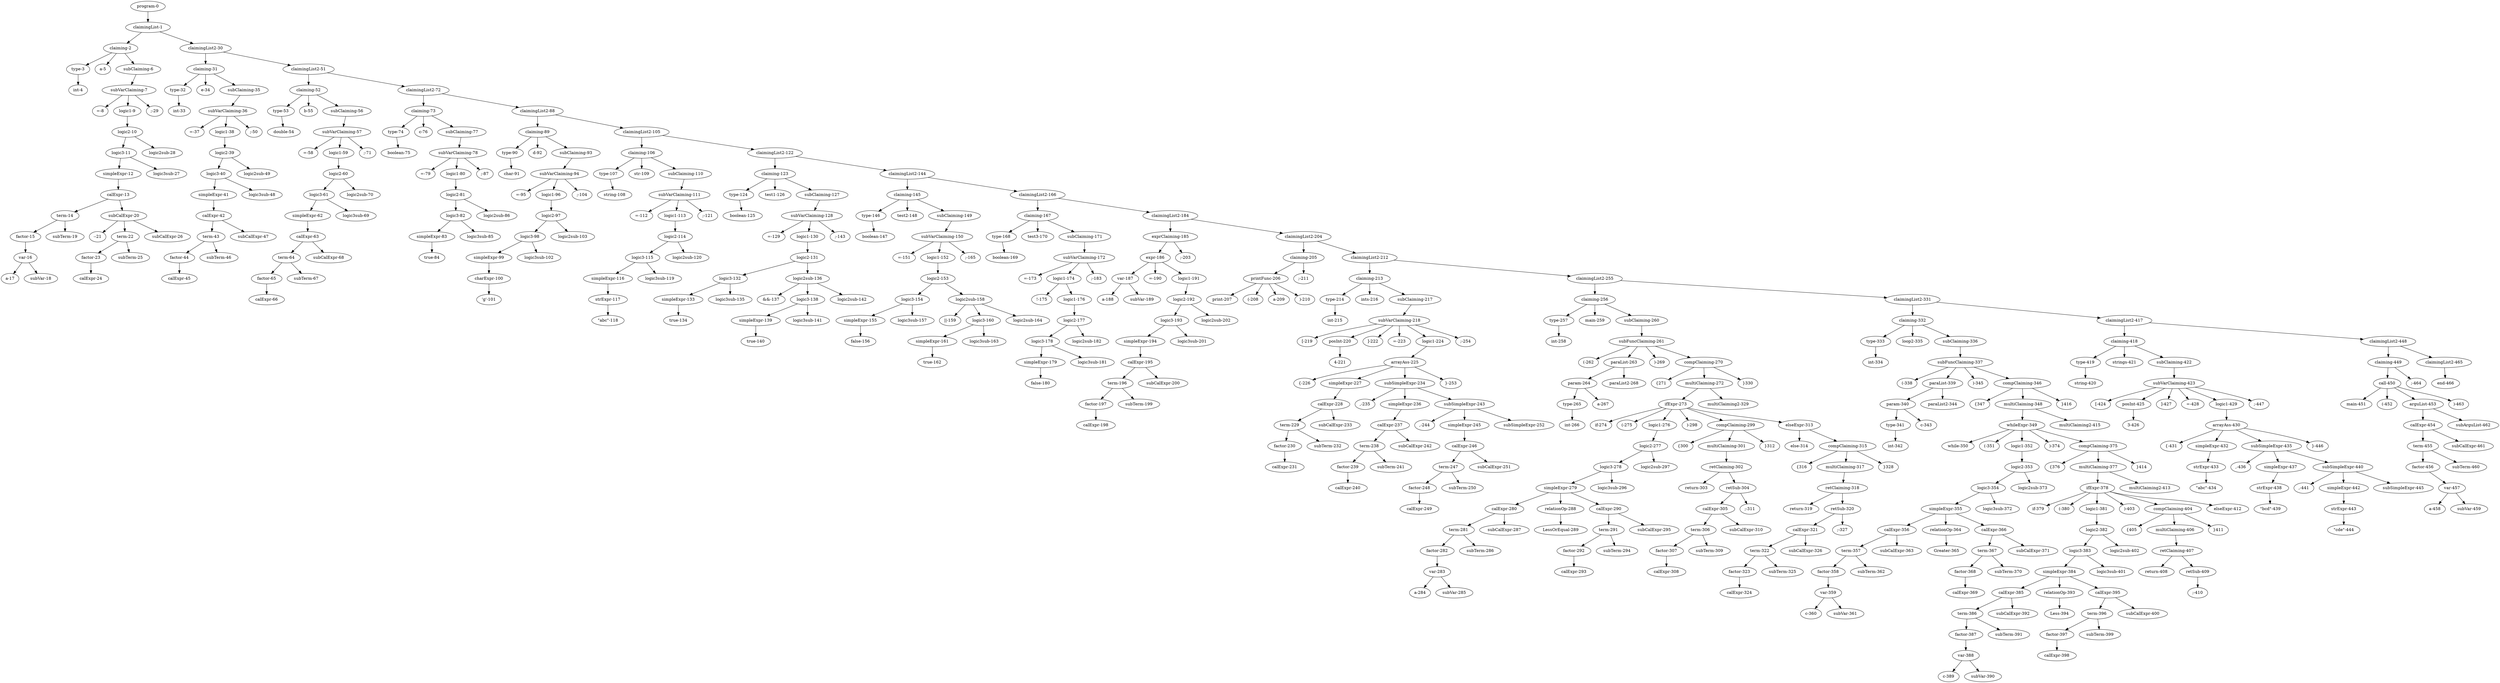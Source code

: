 digraph G {
<program-0>-><claimingList-1>;<claimingList-1>-><claiming-2>;<claiming-2>-><type-3>;<type-3>-><int-4>;<claiming-2>-><a-5>;<claiming-2>-><subClaiming-6>;<subClaiming-6>-><subVarClaiming-7>;<subVarClaiming-7>-><=-8>;<subVarClaiming-7>-><logic1-9>;<logic1-9>-><logic2-10>;<logic2-10>-><logic3-11>;<logic3-11>-><simpleExpr-12>;<simpleExpr-12>-><calExpr-13>;<calExpr-13>-><term-14>;<term-14>-><factor-15>;<factor-15>-><var-16>;<var-16>-><a-17>;<var-16>-><subVar-18>;<term-14>-><subTerm-19>;<calExpr-13>-><subCalExpr-20>;<subCalExpr-20>-><--21>;<subCalExpr-20>-><term-22>;<term-22>-><factor-23>;<factor-23>-><calExpr-24>;<term-22>-><subTerm-25>;<subCalExpr-20>-><subCalExpr-26>;<logic3-11>-><logic3sub-27>;<logic2-10>-><logic2sub-28>;<subVarClaiming-7>-><;-29>;<claimingList-1>-><claimingList2-30>;<claimingList2-30>-><claiming-31>;<claiming-31>-><type-32>;<type-32>-><int-33>;<claiming-31>-><e-34>;<claiming-31>-><subClaiming-35>;<subClaiming-35>-><subVarClaiming-36>;<subVarClaiming-36>-><=-37>;<subVarClaiming-36>-><logic1-38>;<logic1-38>-><logic2-39>;<logic2-39>-><logic3-40>;<logic3-40>-><simpleExpr-41>;<simpleExpr-41>-><calExpr-42>;<calExpr-42>-><term-43>;<term-43>-><factor-44>;<factor-44>-><calExpr-45>;<term-43>-><subTerm-46>;<calExpr-42>-><subCalExpr-47>;<logic3-40>-><logic3sub-48>;<logic2-39>-><logic2sub-49>;<subVarClaiming-36>-><;-50>;<claimingList2-30>-><claimingList2-51>;<claimingList2-51>-><claiming-52>;<claiming-52>-><type-53>;<type-53>-><double-54>;<claiming-52>-><b-55>;<claiming-52>-><subClaiming-56>;<subClaiming-56>-><subVarClaiming-57>;<subVarClaiming-57>-><=-58>;<subVarClaiming-57>-><logic1-59>;<logic1-59>-><logic2-60>;<logic2-60>-><logic3-61>;<logic3-61>-><simpleExpr-62>;<simpleExpr-62>-><calExpr-63>;<calExpr-63>-><term-64>;<term-64>-><factor-65>;<factor-65>-><calExpr-66>;<term-64>-><subTerm-67>;<calExpr-63>-><subCalExpr-68>;<logic3-61>-><logic3sub-69>;<logic2-60>-><logic2sub-70>;<subVarClaiming-57>-><;-71>;<claimingList2-51>-><claimingList2-72>;<claimingList2-72>-><claiming-73>;<claiming-73>-><type-74>;<type-74>-><boolean-75>;<claiming-73>-><c-76>;<claiming-73>-><subClaiming-77>;<subClaiming-77>-><subVarClaiming-78>;<subVarClaiming-78>-><=-79>;<subVarClaiming-78>-><logic1-80>;<logic1-80>-><logic2-81>;<logic2-81>-><logic3-82>;<logic3-82>-><simpleExpr-83>;<simpleExpr-83>-><true-84>;<logic3-82>-><logic3sub-85>;<logic2-81>-><logic2sub-86>;<subVarClaiming-78>-><;-87>;<claimingList2-72>-><claimingList2-88>;<claimingList2-88>-><claiming-89>;<claiming-89>-><type-90>;<type-90>-><char-91>;<claiming-89>-><d-92>;<claiming-89>-><subClaiming-93>;<subClaiming-93>-><subVarClaiming-94>;<subVarClaiming-94>-><=-95>;<subVarClaiming-94>-><logic1-96>;<logic1-96>-><logic2-97>;<logic2-97>-><logic3-98>;<logic3-98>-><simpleExpr-99>;<simpleExpr-99>-><charExpr-100>;<charExpr-100>-><'g'-101>;<logic3-98>-><logic3sub-102>;<logic2-97>-><logic2sub-103>;<subVarClaiming-94>-><;-104>;<claimingList2-88>-><claimingList2-105>;<claimingList2-105>-><claiming-106>;<claiming-106>-><type-107>;<type-107>-><string-108>;<claiming-106>-><str-109>;<claiming-106>-><subClaiming-110>;<subClaiming-110>-><subVarClaiming-111>;<subVarClaiming-111>-><=-112>;<subVarClaiming-111>-><logic1-113>;<logic1-113>-><logic2-114>;<logic2-114>-><logic3-115>;<logic3-115>-><simpleExpr-116>;<simpleExpr-116>-><strExpr-117>;<strExpr-117>-><"abc"-118>;<logic3-115>-><logic3sub-119>;<logic2-114>-><logic2sub-120>;<subVarClaiming-111>-><;-121>;<claimingList2-105>-><claimingList2-122>;<claimingList2-122>-><claiming-123>;<claiming-123>-><type-124>;<type-124>-><boolean-125>;<claiming-123>-><test1-126>;<claiming-123>-><subClaiming-127>;<subClaiming-127>-><subVarClaiming-128>;<subVarClaiming-128>-><=-129>;<subVarClaiming-128>-><logic1-130>;<logic1-130>-><logic2-131>;<logic2-131>-><logic3-132>;<logic3-132>-><simpleExpr-133>;<simpleExpr-133>-><true-134>;<logic3-132>-><logic3sub-135>;<logic2-131>-><logic2sub-136>;<logic2sub-136>-><&&-137>;<logic2sub-136>-><logic3-138>;<logic3-138>-><simpleExpr-139>;<simpleExpr-139>-><true-140>;<logic3-138>-><logic3sub-141>;<logic2sub-136>-><logic2sub-142>;<subVarClaiming-128>-><;-143>;<claimingList2-122>-><claimingList2-144>;<claimingList2-144>-><claiming-145>;<claiming-145>-><type-146>;<type-146>-><boolean-147>;<claiming-145>-><test2-148>;<claiming-145>-><subClaiming-149>;<subClaiming-149>-><subVarClaiming-150>;<subVarClaiming-150>-><=-151>;<subVarClaiming-150>-><logic1-152>;<logic1-152>-><logic2-153>;<logic2-153>-><logic3-154>;<logic3-154>-><simpleExpr-155>;<simpleExpr-155>-><false-156>;<logic3-154>-><logic3sub-157>;<logic2-153>-><logic2sub-158>;<logic2sub-158>-><||-159>;<logic2sub-158>-><logic3-160>;<logic3-160>-><simpleExpr-161>;<simpleExpr-161>-><true-162>;<logic3-160>-><logic3sub-163>;<logic2sub-158>-><logic2sub-164>;<subVarClaiming-150>-><;-165>;<claimingList2-144>-><claimingList2-166>;<claimingList2-166>-><claiming-167>;<claiming-167>-><type-168>;<type-168>-><boolean-169>;<claiming-167>-><test3-170>;<claiming-167>-><subClaiming-171>;<subClaiming-171>-><subVarClaiming-172>;<subVarClaiming-172>-><=-173>;<subVarClaiming-172>-><logic1-174>;<logic1-174>-><!-175>;<logic1-174>-><logic1-176>;<logic1-176>-><logic2-177>;<logic2-177>-><logic3-178>;<logic3-178>-><simpleExpr-179>;<simpleExpr-179>-><false-180>;<logic3-178>-><logic3sub-181>;<logic2-177>-><logic2sub-182>;<subVarClaiming-172>-><;-183>;<claimingList2-166>-><claimingList2-184>;<claimingList2-184>-><exprClaiming-185>;<exprClaiming-185>-><expr-186>;<expr-186>-><var-187>;<var-187>-><a-188>;<var-187>-><subVar-189>;<expr-186>-><=-190>;<expr-186>-><logic1-191>;<logic1-191>-><logic2-192>;<logic2-192>-><logic3-193>;<logic3-193>-><simpleExpr-194>;<simpleExpr-194>-><calExpr-195>;<calExpr-195>-><term-196>;<term-196>-><factor-197>;<factor-197>-><calExpr-198>;<term-196>-><subTerm-199>;<calExpr-195>-><subCalExpr-200>;<logic3-193>-><logic3sub-201>;<logic2-192>-><logic2sub-202>;<exprClaiming-185>-><;-203>;<claimingList2-184>-><claimingList2-204>;<claimingList2-204>-><claiming-205>;<claiming-205>-><printFunc-206>;<printFunc-206>-><print-207>;<printFunc-206>-><(-208>;<printFunc-206>-><a-209>;<printFunc-206>-><)-210>;<claiming-205>-><;-211>;<claimingList2-204>-><claimingList2-212>;<claimingList2-212>-><claiming-213>;<claiming-213>-><type-214>;<type-214>-><int-215>;<claiming-213>-><ints-216>;<claiming-213>-><subClaiming-217>;<subClaiming-217>-><subVarClaiming-218>;<subVarClaiming-218>-><[-219>;<subVarClaiming-218>-><posInt-220>;<posInt-220>-><4-221>;<subVarClaiming-218>-><]-222>;<subVarClaiming-218>-><=-223>;<subVarClaiming-218>-><logic1-224>;<logic1-224>-><arrayAss-225>;<arrayAss-225>-><{-226>;<arrayAss-225>-><simpleExpr-227>;<simpleExpr-227>-><calExpr-228>;<calExpr-228>-><term-229>;<term-229>-><factor-230>;<factor-230>-><calExpr-231>;<term-229>-><subTerm-232>;<calExpr-228>-><subCalExpr-233>;<arrayAss-225>-><subSimpleExpr-234>;<subSimpleExpr-234>-><,-235>;<subSimpleExpr-234>-><simpleExpr-236>;<simpleExpr-236>-><calExpr-237>;<calExpr-237>-><term-238>;<term-238>-><factor-239>;<factor-239>-><calExpr-240>;<term-238>-><subTerm-241>;<calExpr-237>-><subCalExpr-242>;<subSimpleExpr-234>-><subSimpleExpr-243>;<subSimpleExpr-243>-><,-244>;<subSimpleExpr-243>-><simpleExpr-245>;<simpleExpr-245>-><calExpr-246>;<calExpr-246>-><term-247>;<term-247>-><factor-248>;<factor-248>-><calExpr-249>;<term-247>-><subTerm-250>;<calExpr-246>-><subCalExpr-251>;<subSimpleExpr-243>-><subSimpleExpr-252>;<arrayAss-225>-><}-253>;<subVarClaiming-218>-><;-254>;<claimingList2-212>-><claimingList2-255>;<claimingList2-255>-><claiming-256>;<claiming-256>-><type-257>;<type-257>-><int-258>;<claiming-256>-><main-259>;<claiming-256>-><subClaiming-260>;<subClaiming-260>-><subFuncClaiming-261>;<subFuncClaiming-261>-><(-262>;<subFuncClaiming-261>-><paraList-263>;<paraList-263>-><param-264>;<param-264>-><type-265>;<type-265>-><int-266>;<param-264>-><a-267>;<paraList-263>-><paraList2-268>;<subFuncClaiming-261>-><)-269>;<subFuncClaiming-261>-><compClaiming-270>;<compClaiming-270>-><{271>;<compClaiming-270>-><multiClaiming-272>;<multiClaiming-272>-><ifExpr-273>;<ifExpr-273>-><if-274>;<ifExpr-273>-><(-275>;<ifExpr-273>-><logic1-276>;<logic1-276>-><logic2-277>;<logic2-277>-><logic3-278>;<logic3-278>-><simpleExpr-279>;<simpleExpr-279>-><calExpr-280>;<calExpr-280>-><term-281>;<term-281>-><factor-282>;<factor-282>-><var-283>;<var-283>-><a-284>;<var-283>-><subVar-285>;<term-281>-><subTerm-286>;<calExpr-280>-><subCalExpr-287>;<simpleExpr-279>-><relationOp-288>;<relationOp-288>-><LessOrEqual-289>;<simpleExpr-279>-><calExpr-290>;<calExpr-290>-><term-291>;<term-291>-><factor-292>;<factor-292>-><calExpr-293>;<term-291>-><subTerm-294>;<calExpr-290>-><subCalExpr-295>;<logic3-278>-><logic3sub-296>;<logic2-277>-><logic2sub-297>;<ifExpr-273>-><)-298>;<ifExpr-273>-><compClaiming-299>;<compClaiming-299>-><{300>;<compClaiming-299>-><multiClaiming-301>;<multiClaiming-301>-><retClaiming-302>;<retClaiming-302>-><return-303>;<retClaiming-302>-><retSub-304>;<retSub-304>-><calExpr-305>;<calExpr-305>-><term-306>;<term-306>-><factor-307>;<factor-307>-><calExpr-308>;<term-306>-><subTerm-309>;<calExpr-305>-><subCalExpr-310>;<retSub-304>-><;-311>;<compClaiming-299>-><}312>;<ifExpr-273>-><elseExpr-313>;<elseExpr-313>-><else-314>;<elseExpr-313>-><compClaiming-315>;<compClaiming-315>-><{316>;<compClaiming-315>-><multiClaiming-317>;<multiClaiming-317>-><retClaiming-318>;<retClaiming-318>-><return-319>;<retClaiming-318>-><retSub-320>;<retSub-320>-><calExpr-321>;<calExpr-321>-><term-322>;<term-322>-><factor-323>;<factor-323>-><calExpr-324>;<term-322>-><subTerm-325>;<calExpr-321>-><subCalExpr-326>;<retSub-320>-><;-327>;<compClaiming-315>-><}328>;<multiClaiming-272>-><multiClaiming2-329>;<compClaiming-270>-><}330>;<claimingList2-255>-><claimingList2-331>;<claimingList2-331>-><claiming-332>;<claiming-332>-><type-333>;<type-333>-><int-334>;<claiming-332>-><loop2-335>;<claiming-332>-><subClaiming-336>;<subClaiming-336>-><subFuncClaiming-337>;<subFuncClaiming-337>-><(-338>;<subFuncClaiming-337>-><paraList-339>;<paraList-339>-><param-340>;<param-340>-><type-341>;<type-341>-><int-342>;<param-340>-><c-343>;<paraList-339>-><paraList2-344>;<subFuncClaiming-337>-><)-345>;<subFuncClaiming-337>-><compClaiming-346>;<compClaiming-346>-><{347>;<compClaiming-346>-><multiClaiming-348>;<multiClaiming-348>-><whileExpr-349>;<whileExpr-349>-><while-350>;<whileExpr-349>-><(-351>;<whileExpr-349>-><logic1-352>;<logic1-352>-><logic2-353>;<logic2-353>-><logic3-354>;<logic3-354>-><simpleExpr-355>;<simpleExpr-355>-><calExpr-356>;<calExpr-356>-><term-357>;<term-357>-><factor-358>;<factor-358>-><var-359>;<var-359>-><c-360>;<var-359>-><subVar-361>;<term-357>-><subTerm-362>;<calExpr-356>-><subCalExpr-363>;<simpleExpr-355>-><relationOp-364>;<relationOp-364>-><Greater-365>;<simpleExpr-355>-><calExpr-366>;<calExpr-366>-><term-367>;<term-367>-><factor-368>;<factor-368>-><calExpr-369>;<term-367>-><subTerm-370>;<calExpr-366>-><subCalExpr-371>;<logic3-354>-><logic3sub-372>;<logic2-353>-><logic2sub-373>;<whileExpr-349>-><)-374>;<whileExpr-349>-><compClaiming-375>;<compClaiming-375>-><{376>;<compClaiming-375>-><multiClaiming-377>;<multiClaiming-377>-><ifExpr-378>;<ifExpr-378>-><if-379>;<ifExpr-378>-><(-380>;<ifExpr-378>-><logic1-381>;<logic1-381>-><logic2-382>;<logic2-382>-><logic3-383>;<logic3-383>-><simpleExpr-384>;<simpleExpr-384>-><calExpr-385>;<calExpr-385>-><term-386>;<term-386>-><factor-387>;<factor-387>-><var-388>;<var-388>-><c-389>;<var-388>-><subVar-390>;<term-386>-><subTerm-391>;<calExpr-385>-><subCalExpr-392>;<simpleExpr-384>-><relationOp-393>;<relationOp-393>-><Less-394>;<simpleExpr-384>-><calExpr-395>;<calExpr-395>-><term-396>;<term-396>-><factor-397>;<factor-397>-><calExpr-398>;<term-396>-><subTerm-399>;<calExpr-395>-><subCalExpr-400>;<logic3-383>-><logic3sub-401>;<logic2-382>-><logic2sub-402>;<ifExpr-378>-><)-403>;<ifExpr-378>-><compClaiming-404>;<compClaiming-404>-><{405>;<compClaiming-404>-><multiClaiming-406>;<multiClaiming-406>-><retClaiming-407>;<retClaiming-407>-><return-408>;<retClaiming-407>-><retSub-409>;<retSub-409>-><;-410>;<compClaiming-404>-><}411>;<ifExpr-378>-><elseExpr-412>;<multiClaiming-377>-><multiClaiming2-413>;<compClaiming-375>-><}414>;<multiClaiming-348>-><multiClaiming2-415>;<compClaiming-346>-><}416>;<claimingList2-331>-><claimingList2-417>;<claimingList2-417>-><claiming-418>;<claiming-418>-><type-419>;<type-419>-><string-420>;<claiming-418>-><strings-421>;<claiming-418>-><subClaiming-422>;<subClaiming-422>-><subVarClaiming-423>;<subVarClaiming-423>-><[-424>;<subVarClaiming-423>-><posInt-425>;<posInt-425>-><3-426>;<subVarClaiming-423>-><]-427>;<subVarClaiming-423>-><=-428>;<subVarClaiming-423>-><logic1-429>;<logic1-429>-><arrayAss-430>;<arrayAss-430>-><{-431>;<arrayAss-430>-><simpleExpr-432>;<simpleExpr-432>-><strExpr-433>;<strExpr-433>-><"abc"-434>;<arrayAss-430>-><subSimpleExpr-435>;<subSimpleExpr-435>-><,-436>;<subSimpleExpr-435>-><simpleExpr-437>;<simpleExpr-437>-><strExpr-438>;<strExpr-438>-><"bcd"-439>;<subSimpleExpr-435>-><subSimpleExpr-440>;<subSimpleExpr-440>-><,-441>;<subSimpleExpr-440>-><simpleExpr-442>;<simpleExpr-442>-><strExpr-443>;<strExpr-443>-><"cde"-444>;<subSimpleExpr-440>-><subSimpleExpr-445>;<arrayAss-430>-><}-446>;<subVarClaiming-423>-><;-447>;<claimingList2-417>-><claimingList2-448>;<claimingList2-448>-><claiming-449>;<claiming-449>-><call-450>;<call-450>-><main-451>;<call-450>-><(-452>;<call-450>-><arguList-453>;<arguList-453>-><calExpr-454>;<calExpr-454>-><term-455>;<term-455>-><factor-456>;<factor-456>-><var-457>;<var-457>-><a-458>;<var-457>-><subVar-459>;<term-455>-><subTerm-460>;<calExpr-454>-><subCalExpr-461>;<arguList-453>-><subArguList-462>;<call-450>-><)-463>;<claiming-449>-><;-464>;<claimingList2-448>-><claimingList2-465>;<claimingList2-465>-><end-466>;}
